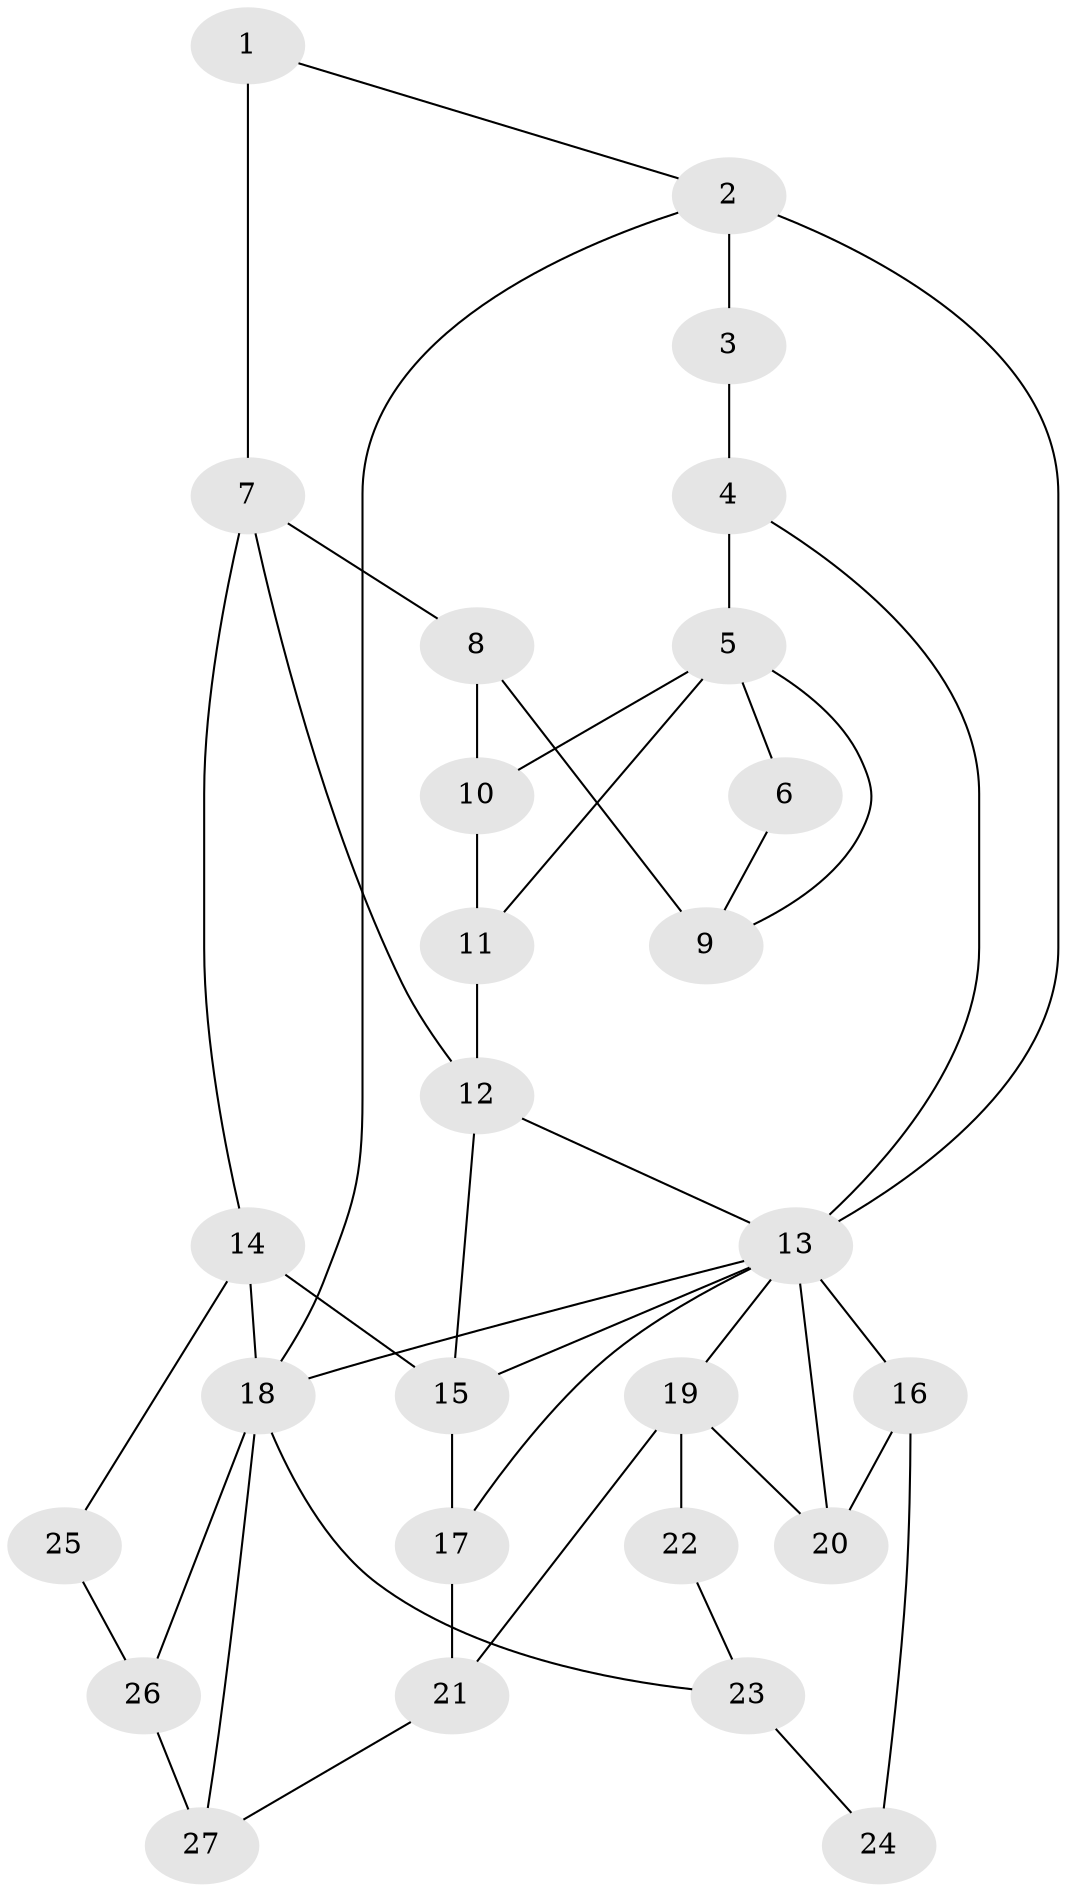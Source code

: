 // original degree distribution, {3: 0.022988505747126436, 6: 0.21839080459770116, 4: 0.25287356321839083, 5: 0.5057471264367817}
// Generated by graph-tools (version 1.1) at 2025/54/03/04/25 22:54:49]
// undirected, 27 vertices, 46 edges
graph export_dot {
  node [color=gray90,style=filled];
  1;
  2;
  3;
  4;
  5;
  6;
  7;
  8;
  9;
  10;
  11;
  12;
  13;
  14;
  15;
  16;
  17;
  18;
  19;
  20;
  21;
  22;
  23;
  24;
  25;
  26;
  27;
  1 -- 2 [weight=1.0];
  1 -- 7 [weight=2.0];
  2 -- 3 [weight=2.0];
  2 -- 13 [weight=1.0];
  2 -- 18 [weight=1.0];
  3 -- 4 [weight=2.0];
  4 -- 5 [weight=2.0];
  4 -- 13 [weight=1.0];
  5 -- 6 [weight=1.0];
  5 -- 9 [weight=1.0];
  5 -- 10 [weight=1.0];
  5 -- 11 [weight=1.0];
  6 -- 9 [weight=1.0];
  7 -- 8 [weight=2.0];
  7 -- 12 [weight=1.0];
  7 -- 14 [weight=2.0];
  8 -- 9 [weight=2.0];
  8 -- 10 [weight=2.0];
  10 -- 11 [weight=1.0];
  11 -- 12 [weight=1.0];
  12 -- 13 [weight=1.0];
  12 -- 15 [weight=1.0];
  13 -- 15 [weight=1.0];
  13 -- 16 [weight=3.0];
  13 -- 17 [weight=1.0];
  13 -- 18 [weight=1.0];
  13 -- 19 [weight=1.0];
  13 -- 20 [weight=1.0];
  14 -- 15 [weight=2.0];
  14 -- 18 [weight=2.0];
  14 -- 25 [weight=1.0];
  15 -- 17 [weight=2.0];
  16 -- 20 [weight=1.0];
  16 -- 24 [weight=2.0];
  17 -- 21 [weight=2.0];
  18 -- 23 [weight=1.0];
  18 -- 26 [weight=1.0];
  18 -- 27 [weight=1.0];
  19 -- 20 [weight=2.0];
  19 -- 21 [weight=1.0];
  19 -- 22 [weight=2.0];
  21 -- 27 [weight=2.0];
  22 -- 23 [weight=1.0];
  23 -- 24 [weight=2.0];
  25 -- 26 [weight=2.0];
  26 -- 27 [weight=3.0];
}
